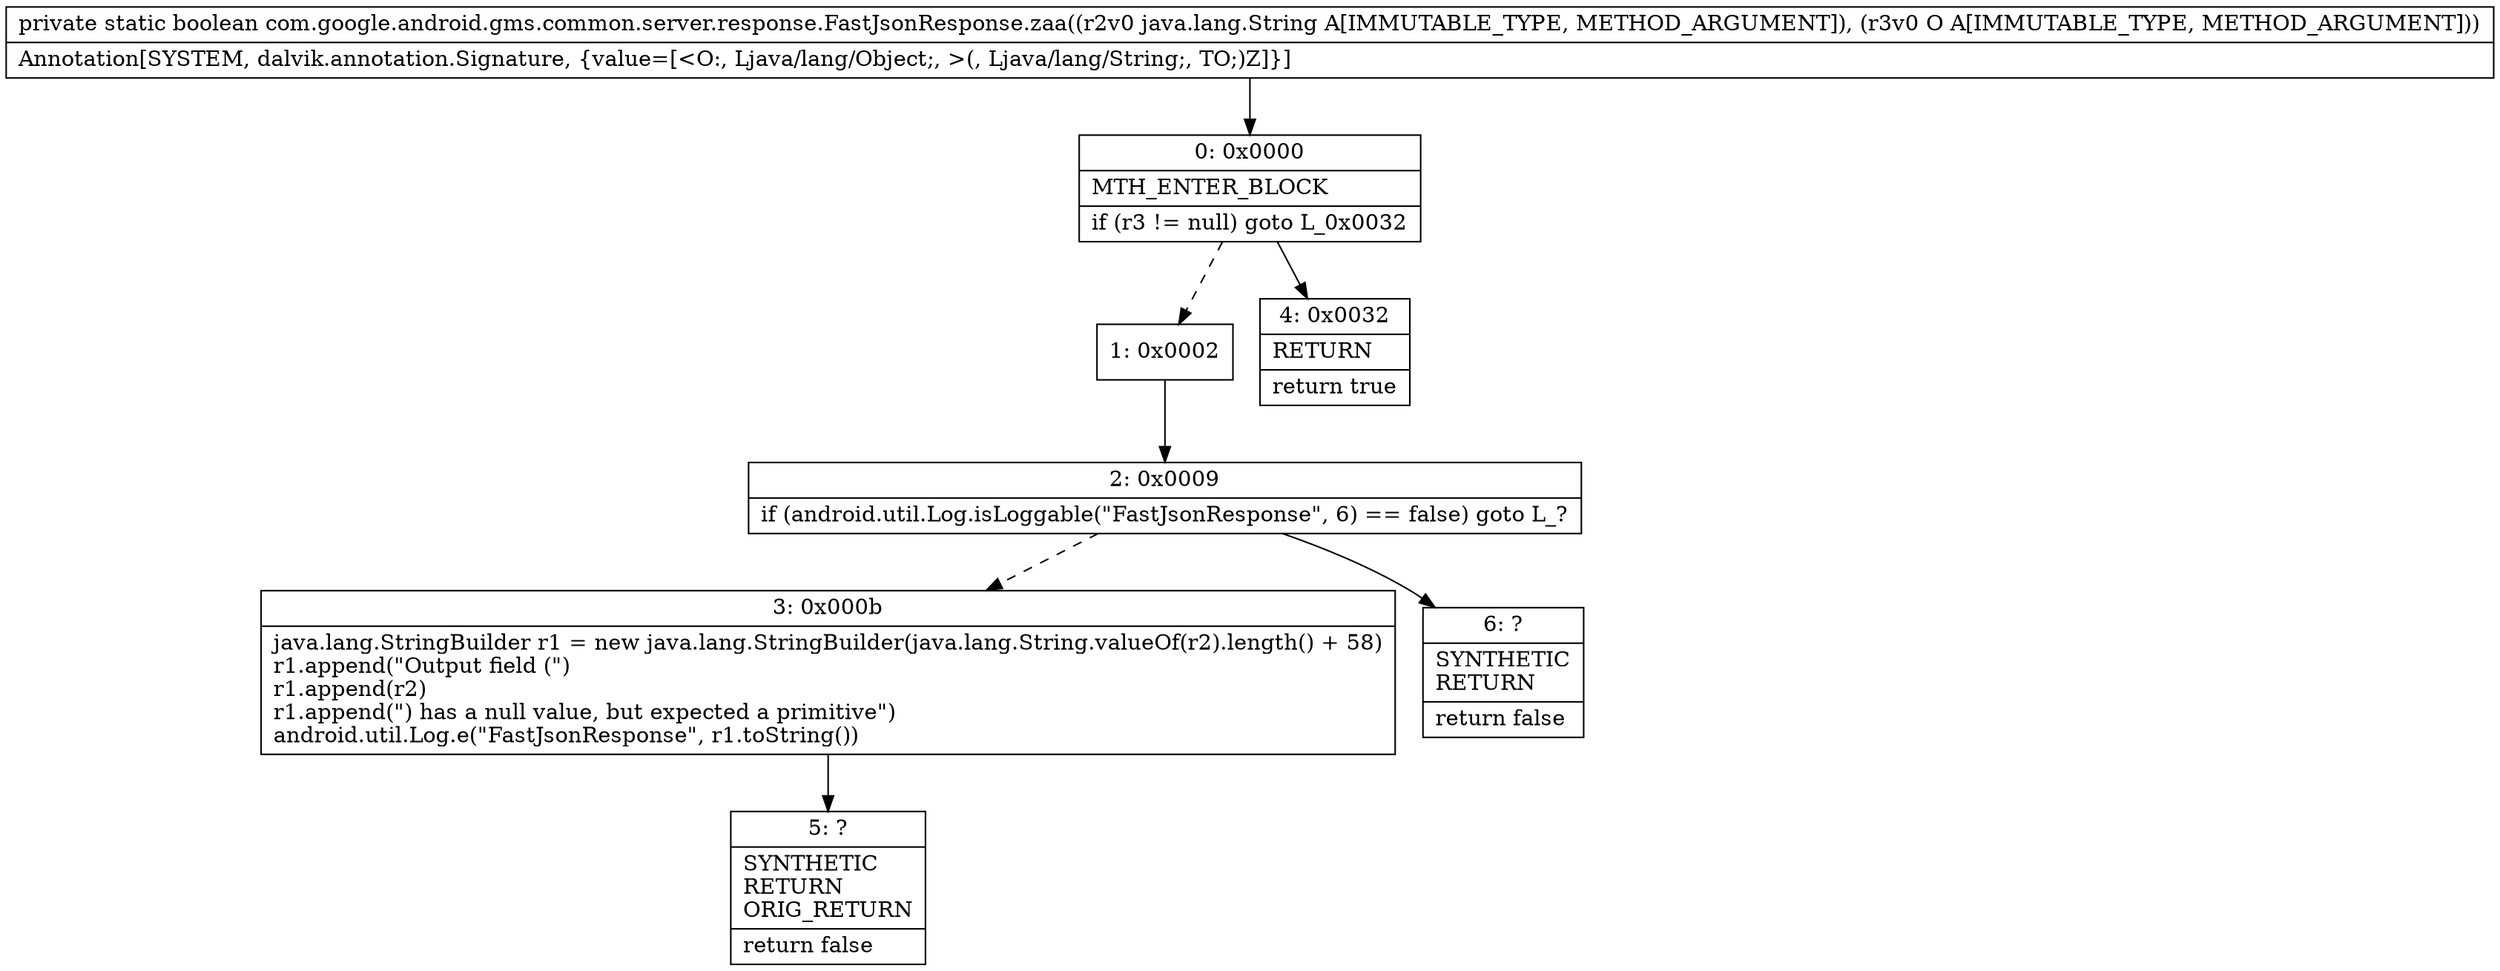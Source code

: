 digraph "CFG forcom.google.android.gms.common.server.response.FastJsonResponse.zaa(Ljava\/lang\/String;Ljava\/lang\/Object;)Z" {
Node_0 [shape=record,label="{0\:\ 0x0000|MTH_ENTER_BLOCK\l|if (r3 != null) goto L_0x0032\l}"];
Node_1 [shape=record,label="{1\:\ 0x0002}"];
Node_2 [shape=record,label="{2\:\ 0x0009|if (android.util.Log.isLoggable(\"FastJsonResponse\", 6) == false) goto L_?\l}"];
Node_3 [shape=record,label="{3\:\ 0x000b|java.lang.StringBuilder r1 = new java.lang.StringBuilder(java.lang.String.valueOf(r2).length() + 58)\lr1.append(\"Output field (\")\lr1.append(r2)\lr1.append(\") has a null value, but expected a primitive\")\landroid.util.Log.e(\"FastJsonResponse\", r1.toString())\l}"];
Node_4 [shape=record,label="{4\:\ 0x0032|RETURN\l|return true\l}"];
Node_5 [shape=record,label="{5\:\ ?|SYNTHETIC\lRETURN\lORIG_RETURN\l|return false\l}"];
Node_6 [shape=record,label="{6\:\ ?|SYNTHETIC\lRETURN\l|return false\l}"];
MethodNode[shape=record,label="{private static boolean com.google.android.gms.common.server.response.FastJsonResponse.zaa((r2v0 java.lang.String A[IMMUTABLE_TYPE, METHOD_ARGUMENT]), (r3v0 O A[IMMUTABLE_TYPE, METHOD_ARGUMENT]))  | Annotation[SYSTEM, dalvik.annotation.Signature, \{value=[\<O:, Ljava\/lang\/Object;, \>(, Ljava\/lang\/String;, TO;)Z]\}]\l}"];
MethodNode -> Node_0;
Node_0 -> Node_1[style=dashed];
Node_0 -> Node_4;
Node_1 -> Node_2;
Node_2 -> Node_3[style=dashed];
Node_2 -> Node_6;
Node_3 -> Node_5;
}

